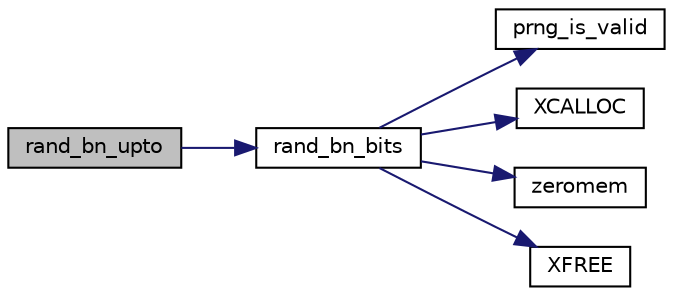 digraph "rand_bn_upto"
{
 // LATEX_PDF_SIZE
  edge [fontname="Helvetica",fontsize="10",labelfontname="Helvetica",labelfontsize="10"];
  node [fontname="Helvetica",fontsize="10",shape=record];
  rankdir="LR";
  Node1140 [label="rand_bn_upto",height=0.2,width=0.4,color="black", fillcolor="grey75", style="filled", fontcolor="black",tooltip="Generate a random number N in a range: 1 <= N < limit."];
  Node1140 -> Node1141 [color="midnightblue",fontsize="10",style="solid",fontname="Helvetica"];
  Node1141 [label="rand_bn_bits",height=0.2,width=0.4,color="black", fillcolor="white", style="filled",URL="$rand__bn_8c.html#a5a58a92a44e093e5b35960f7b92a6eb9",tooltip="Generate a random number N with given bitlength (note: MSB can be 0)"];
  Node1141 -> Node1142 [color="midnightblue",fontsize="10",style="solid",fontname="Helvetica"];
  Node1142 [label="prng_is_valid",height=0.2,width=0.4,color="black", fillcolor="white", style="filled",URL="$tomcrypt__prng_8h.html#a7e4a212c1a29a3b8bb4f8d5a34676a1e",tooltip=" "];
  Node1141 -> Node1143 [color="midnightblue",fontsize="10",style="solid",fontname="Helvetica"];
  Node1143 [label="XCALLOC",height=0.2,width=0.4,color="black", fillcolor="white", style="filled",URL="$tomcrypt__cfg_8h.html#a151dda14cd7acae31eaf1102b0cc0685",tooltip=" "];
  Node1141 -> Node1144 [color="midnightblue",fontsize="10",style="solid",fontname="Helvetica"];
  Node1144 [label="zeromem",height=0.2,width=0.4,color="black", fillcolor="white", style="filled",URL="$tomcrypt__misc_8h.html#a63b6e188713790263bfd3612fe8b398f",tooltip="Zero a block of memory."];
  Node1141 -> Node1145 [color="midnightblue",fontsize="10",style="solid",fontname="Helvetica"];
  Node1145 [label="XFREE",height=0.2,width=0.4,color="black", fillcolor="white", style="filled",URL="$tomcrypt__cfg_8h.html#a260d66fc0690e0502cf3bfe7b5244b75",tooltip=" "];
}
